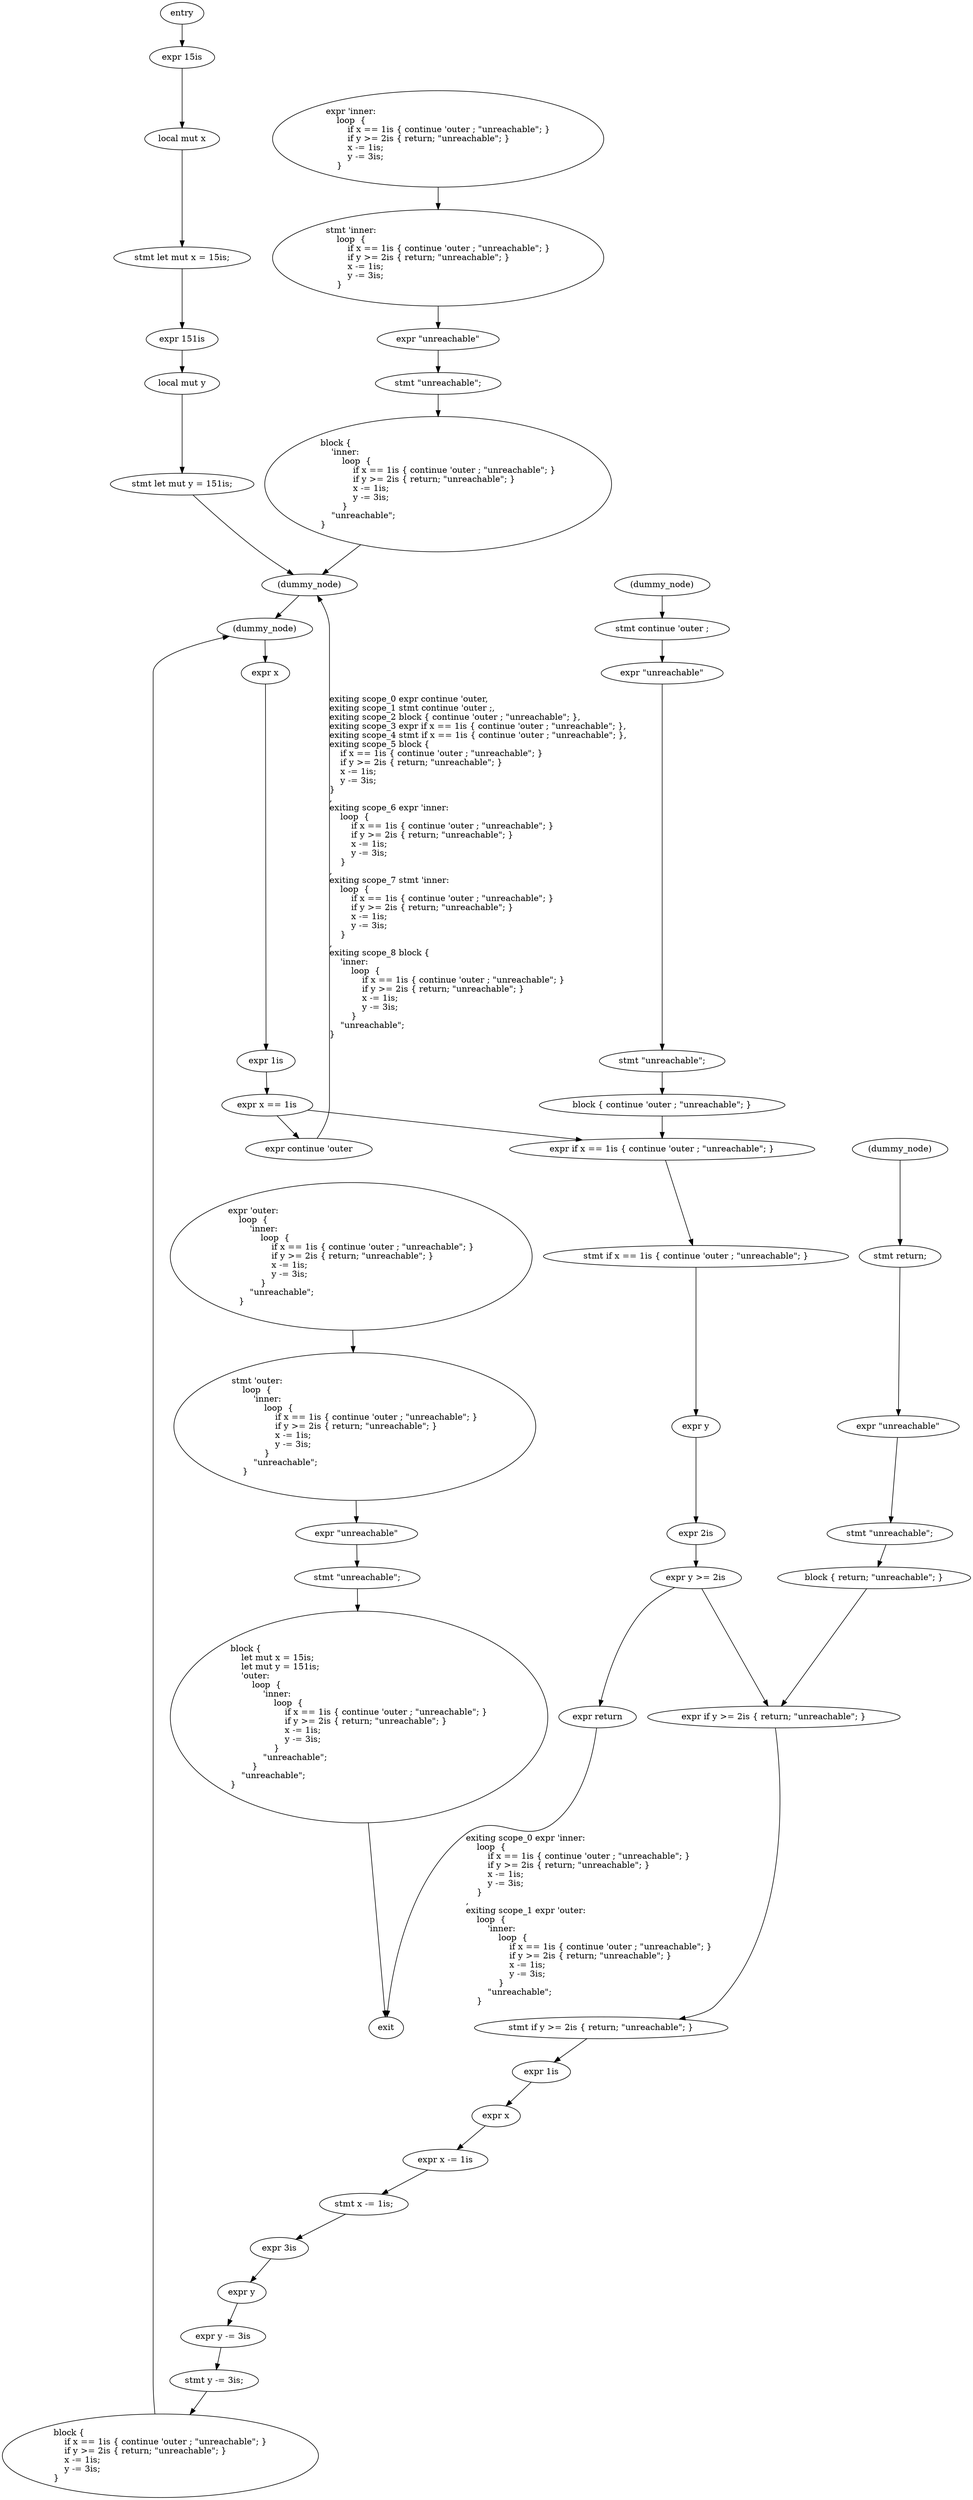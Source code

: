digraph block {
    N0[label="entry"];
    N1[label="exit"];
    N2[label="expr 15is"];
    N3[label="local mut x"];
    N4[label="stmt let mut x = 15is;"];
    N5[label="expr 151is"];
    N6[label="local mut y"];
    N7[label="stmt let mut y = 151is;"];
    N8[label="(dummy_node)"];
    N9[label="expr \'outer:\l    loop  {\l        \'inner:\l            loop  {\l                if x == 1is { continue \'outer ; \"unreachable\"; }\l                if y >= 2is { return; \"unreachable\"; }\l                x -= 1is;\l                y -= 3is;\l            }\l        \"unreachable\";\l    }\l"];
    N10[label="(dummy_node)"];
    N11[label="expr \'inner:\l    loop  {\l        if x == 1is { continue \'outer ; \"unreachable\"; }\l        if y >= 2is { return; \"unreachable\"; }\l        x -= 1is;\l        y -= 3is;\l    }\l"];
    N12[label="expr x"];
    N13[label="expr 1is"];
    N14[label="expr x == 1is"];
    N15[label="expr continue \'outer"];
    N16[label="(dummy_node)"];
    N17[label="stmt continue \'outer ;"];
    N18[label="expr \"unreachable\""];
    N19[label="stmt \"unreachable\";"];
    N20[label="block { continue \'outer ; \"unreachable\"; }"];
    N21[label="expr if x == 1is { continue \'outer ; \"unreachable\"; }"];
    N22[label="stmt if x == 1is { continue \'outer ; \"unreachable\"; }"];
    N23[label="expr y"];
    N24[label="expr 2is"];
    N25[label="expr y >= 2is"];
    N26[label="expr return"];
    N27[label="(dummy_node)"];
    N28[label="stmt return;"];
    N29[label="expr \"unreachable\""];
    N30[label="stmt \"unreachable\";"];
    N31[label="block { return; \"unreachable\"; }"];
    N32[label="expr if y >= 2is { return; \"unreachable\"; }"];
    N33[label="stmt if y >= 2is { return; \"unreachable\"; }"];
    N34[label="expr 1is"];
    N35[label="expr x"];
    N36[label="expr x -= 1is"];
    N37[label="stmt x -= 1is;"];
    N38[label="expr 3is"];
    N39[label="expr y"];
    N40[label="expr y -= 3is"];
    N41[label="stmt y -= 3is;"];
    N42[label="block {\l    if x == 1is { continue \'outer ; \"unreachable\"; }\l    if y >= 2is { return; \"unreachable\"; }\l    x -= 1is;\l    y -= 3is;\l}\l"];
    N43[label="stmt \'inner:\l    loop  {\l        if x == 1is { continue \'outer ; \"unreachable\"; }\l        if y >= 2is { return; \"unreachable\"; }\l        x -= 1is;\l        y -= 3is;\l    }\l"];
    N44[label="expr \"unreachable\""];
    N45[label="stmt \"unreachable\";"];
    N46[label="block {\l    \'inner:\l        loop  {\l            if x == 1is { continue \'outer ; \"unreachable\"; }\l            if y >= 2is { return; \"unreachable\"; }\l            x -= 1is;\l            y -= 3is;\l        }\l    \"unreachable\";\l}\l"];
    N47[label="stmt \'outer:\l    loop  {\l        \'inner:\l            loop  {\l                if x == 1is { continue \'outer ; \"unreachable\"; }\l                if y >= 2is { return; \"unreachable\"; }\l                x -= 1is;\l                y -= 3is;\l            }\l        \"unreachable\";\l    }\l"];
    N48[label="expr \"unreachable\""];
    N49[label="stmt \"unreachable\";"];
    N50[label="block {\l    let mut x = 15is;\l    let mut y = 151is;\l    \'outer:\l        loop  {\l            \'inner:\l                loop  {\l                    if x == 1is { continue \'outer ; \"unreachable\"; }\l                    if y >= 2is { return; \"unreachable\"; }\l                    x -= 1is;\l                    y -= 3is;\l                }\l            \"unreachable\";\l        }\l    \"unreachable\";\l}\l"];
    N0 -> N2;
    N2 -> N3;
    N3 -> N4;
    N4 -> N5;
    N5 -> N6;
    N6 -> N7;
    N7 -> N8;
    N8 -> N10;
    N10 -> N12;
    N12 -> N13;
    N13 -> N14;
    N14 -> N15;
    N15 -> N8[label="exiting scope_0 expr continue \'outer,\lexiting scope_1 stmt continue \'outer ;,\lexiting scope_2 block { continue \'outer ; \"unreachable\"; },\lexiting scope_3 expr if x == 1is { continue \'outer ; \"unreachable\"; },\lexiting scope_4 stmt if x == 1is { continue \'outer ; \"unreachable\"; },\lexiting scope_5 block {\l    if x == 1is { continue \'outer ; \"unreachable\"; }\l    if y >= 2is { return; \"unreachable\"; }\l    x -= 1is;\l    y -= 3is;\l}\l,\lexiting scope_6 expr \'inner:\l    loop  {\l        if x == 1is { continue \'outer ; \"unreachable\"; }\l        if y >= 2is { return; \"unreachable\"; }\l        x -= 1is;\l        y -= 3is;\l    }\l,\lexiting scope_7 stmt \'inner:\l    loop  {\l        if x == 1is { continue \'outer ; \"unreachable\"; }\l        if y >= 2is { return; \"unreachable\"; }\l        x -= 1is;\l        y -= 3is;\l    }\l,\lexiting scope_8 block {\l    \'inner:\l        loop  {\l            if x == 1is { continue \'outer ; \"unreachable\"; }\l            if y >= 2is { return; \"unreachable\"; }\l            x -= 1is;\l            y -= 3is;\l        }\l    \"unreachable\";\l}\l"];
    N16 -> N17;
    N17 -> N18;
    N18 -> N19;
    N19 -> N20;
    N14 -> N21;
    N20 -> N21;
    N21 -> N22;
    N22 -> N23;
    N23 -> N24;
    N24 -> N25;
    N25 -> N26;
    N26 -> N1[label="exiting scope_0 expr \'inner:\l    loop  {\l        if x == 1is { continue \'outer ; \"unreachable\"; }\l        if y >= 2is { return; \"unreachable\"; }\l        x -= 1is;\l        y -= 3is;\l    }\l,\lexiting scope_1 expr \'outer:\l    loop  {\l        \'inner:\l            loop  {\l                if x == 1is { continue \'outer ; \"unreachable\"; }\l                if y >= 2is { return; \"unreachable\"; }\l                x -= 1is;\l                y -= 3is;\l            }\l        \"unreachable\";\l    }\l"];
    N27 -> N28;
    N28 -> N29;
    N29 -> N30;
    N30 -> N31;
    N25 -> N32;
    N31 -> N32;
    N32 -> N33;
    N33 -> N34;
    N34 -> N35;
    N35 -> N36;
    N36 -> N37;
    N37 -> N38;
    N38 -> N39;
    N39 -> N40;
    N40 -> N41;
    N41 -> N42;
    N42 -> N10;
    N11 -> N43;
    N43 -> N44;
    N44 -> N45;
    N45 -> N46;
    N46 -> N8;
    N9 -> N47;
    N47 -> N48;
    N48 -> N49;
    N49 -> N50;
    N50 -> N1;
}

